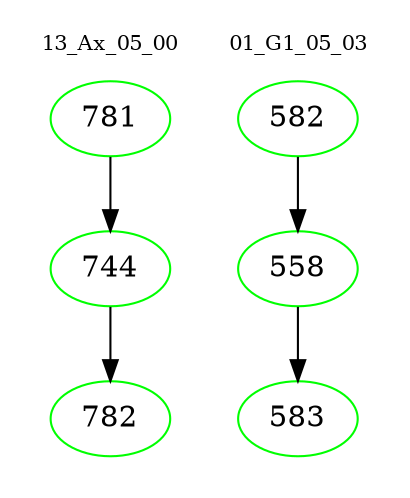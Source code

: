 digraph{
subgraph cluster_0 {
color = white
label = "13_Ax_05_00";
fontsize=10;
T0_781 [label="781", color="green"]
T0_781 -> T0_744 [color="black"]
T0_744 [label="744", color="green"]
T0_744 -> T0_782 [color="black"]
T0_782 [label="782", color="green"]
}
subgraph cluster_1 {
color = white
label = "01_G1_05_03";
fontsize=10;
T1_582 [label="582", color="green"]
T1_582 -> T1_558 [color="black"]
T1_558 [label="558", color="green"]
T1_558 -> T1_583 [color="black"]
T1_583 [label="583", color="green"]
}
}
